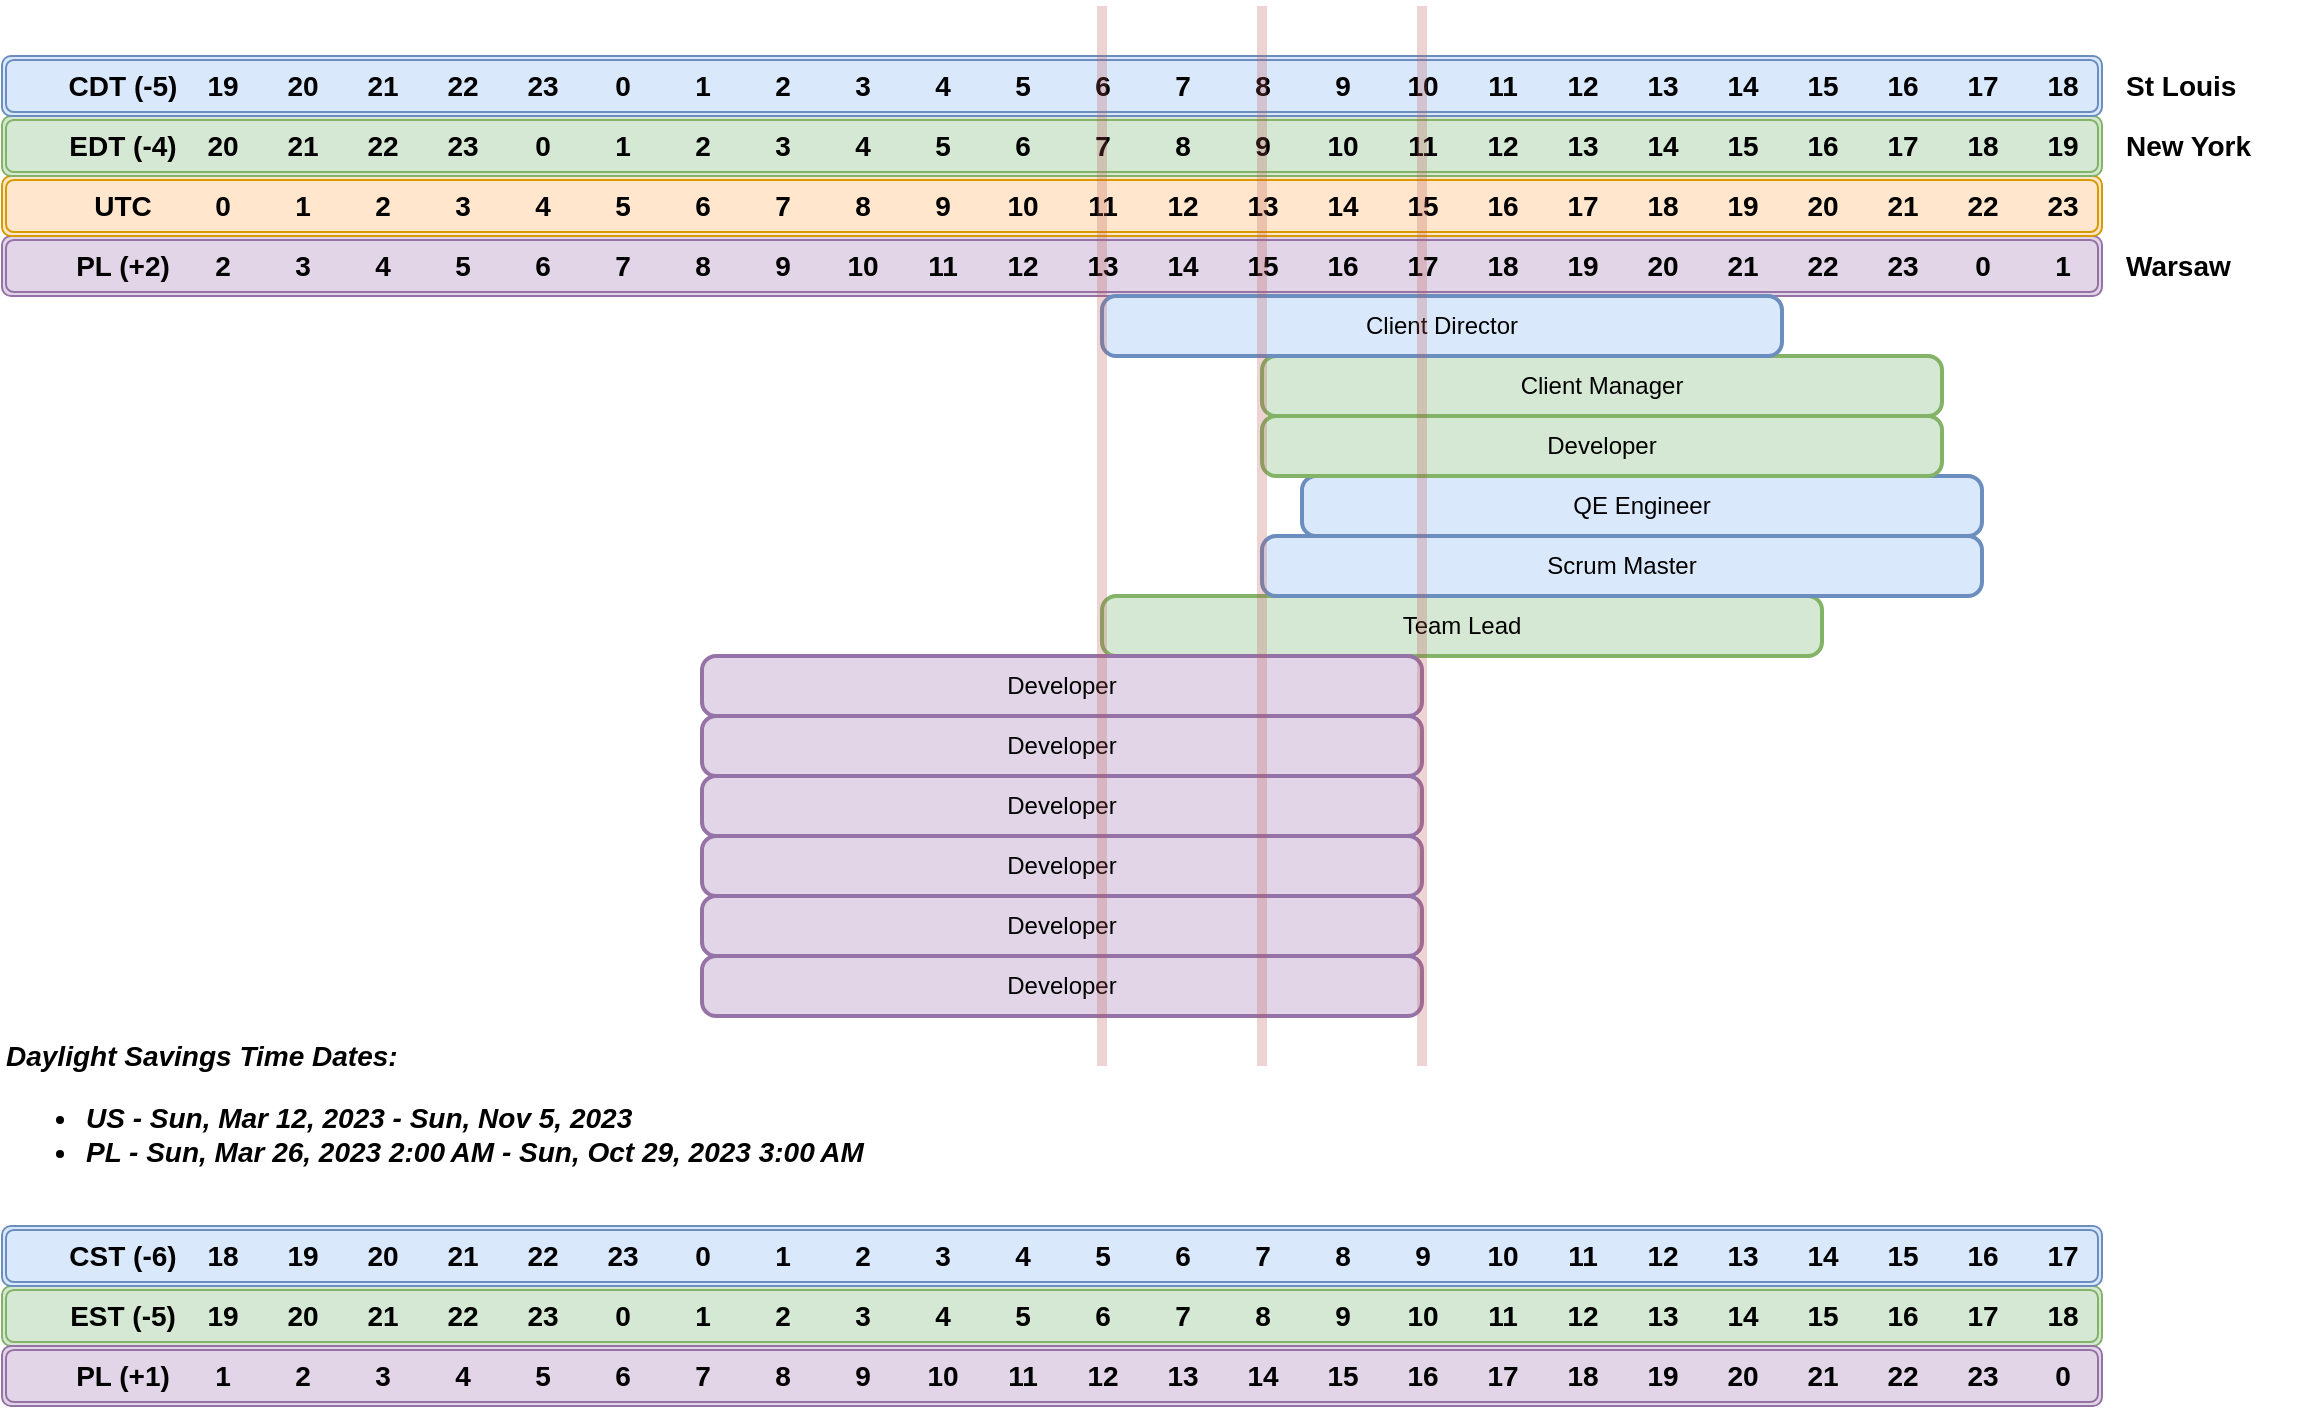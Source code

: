 <mxfile version="24.2.5" type="device">
  <diagram name="Page-1" id="3AJWvYsYsyQbB6B0eEmw">
    <mxGraphModel dx="1418" dy="838" grid="1" gridSize="10" guides="1" tooltips="1" connect="1" arrows="1" fold="1" page="0" pageScale="1" pageWidth="1100" pageHeight="850" math="0" shadow="0">
      <root>
        <mxCell id="0" />
        <mxCell id="1" parent="0" />
        <mxCell id="0v670Mv2RScpTM2QSdDx-116" value="" style="shape=ext;double=1;rounded=1;whiteSpace=wrap;html=1;fillColor=#e1d5e7;strokeColor=#9673a6;" parent="1" vertex="1">
          <mxGeometry x="10" y="135" width="1050" height="30" as="geometry" />
        </mxCell>
        <mxCell id="0v670Mv2RScpTM2QSdDx-115" value="" style="shape=ext;double=1;rounded=1;whiteSpace=wrap;html=1;fillColor=#ffe6cc;strokeColor=#d79b00;" parent="1" vertex="1">
          <mxGeometry x="10" y="105" width="1050" height="30" as="geometry" />
        </mxCell>
        <mxCell id="0v670Mv2RScpTM2QSdDx-114" value="" style="shape=ext;double=1;rounded=1;whiteSpace=wrap;html=1;fillColor=#d5e8d4;strokeColor=#82b366;" parent="1" vertex="1">
          <mxGeometry x="10" y="75" width="1050" height="30" as="geometry" />
        </mxCell>
        <mxCell id="0v670Mv2RScpTM2QSdDx-113" value="" style="shape=ext;double=1;rounded=1;whiteSpace=wrap;html=1;fillColor=#dae8fc;strokeColor=#6c8ebf;" parent="1" vertex="1">
          <mxGeometry x="10" y="45" width="1050" height="30" as="geometry" />
        </mxCell>
        <mxCell id="0v670Mv2RScpTM2QSdDx-3" value="Team Lead" style="rounded=1;whiteSpace=wrap;html=1;absoluteArcSize=1;arcSize=14;strokeWidth=2;fillColor=#d5e8d4;strokeColor=#82b366;" parent="1" vertex="1">
          <mxGeometry x="560" y="315" width="360" height="30" as="geometry" />
        </mxCell>
        <mxCell id="0v670Mv2RScpTM2QSdDx-4" value="Developer" style="rounded=1;whiteSpace=wrap;html=1;absoluteArcSize=1;arcSize=14;strokeWidth=2;fillColor=#e1d5e7;strokeColor=#9673a6;" parent="1" vertex="1">
          <mxGeometry x="360" y="345" width="360" height="30" as="geometry" />
        </mxCell>
        <mxCell id="0v670Mv2RScpTM2QSdDx-5" value="Developer" style="rounded=1;whiteSpace=wrap;html=1;absoluteArcSize=1;arcSize=14;strokeWidth=2;fillColor=#e1d5e7;strokeColor=#9673a6;" parent="1" vertex="1">
          <mxGeometry x="360" y="375" width="360" height="30" as="geometry" />
        </mxCell>
        <mxCell id="0v670Mv2RScpTM2QSdDx-6" value="Developer" style="rounded=1;whiteSpace=wrap;html=1;absoluteArcSize=1;arcSize=14;strokeWidth=2;fillColor=#e1d5e7;strokeColor=#9673a6;" parent="1" vertex="1">
          <mxGeometry x="360" y="405" width="360" height="30" as="geometry" />
        </mxCell>
        <mxCell id="0v670Mv2RScpTM2QSdDx-7" value="Developer" style="rounded=1;whiteSpace=wrap;html=1;absoluteArcSize=1;arcSize=14;strokeWidth=2;fillColor=#e1d5e7;strokeColor=#9673a6;" parent="1" vertex="1">
          <mxGeometry x="360" y="435" width="360" height="30" as="geometry" />
        </mxCell>
        <mxCell id="0v670Mv2RScpTM2QSdDx-8" value="QE Engineer" style="rounded=1;whiteSpace=wrap;html=1;absoluteArcSize=1;arcSize=14;strokeWidth=2;fillColor=#dae8fc;strokeColor=#6c8ebf;" parent="1" vertex="1">
          <mxGeometry x="660" y="255" width="340" height="30" as="geometry" />
        </mxCell>
        <mxCell id="0v670Mv2RScpTM2QSdDx-9" value="Scrum Master" style="rounded=1;whiteSpace=wrap;html=1;absoluteArcSize=1;arcSize=14;strokeWidth=2;fillColor=#dae8fc;strokeColor=#6c8ebf;" parent="1" vertex="1">
          <mxGeometry x="640" y="285" width="360" height="30" as="geometry" />
        </mxCell>
        <mxCell id="0v670Mv2RScpTM2QSdDx-10" value="Client Manager" style="rounded=1;whiteSpace=wrap;html=1;absoluteArcSize=1;arcSize=14;strokeWidth=2;fillColor=#d5e8d4;strokeColor=#82b366;" parent="1" vertex="1">
          <mxGeometry x="640" y="195" width="340" height="30" as="geometry" />
        </mxCell>
        <mxCell id="0v670Mv2RScpTM2QSdDx-11" value="Client Director" style="rounded=1;whiteSpace=wrap;html=1;absoluteArcSize=1;arcSize=14;strokeWidth=2;fillColor=#dae8fc;strokeColor=#6c8ebf;" parent="1" vertex="1">
          <mxGeometry x="560" y="165" width="340" height="30" as="geometry" />
        </mxCell>
        <mxCell id="0v670Mv2RScpTM2QSdDx-13" value="7" style="text;strokeColor=none;fillColor=none;html=1;fontSize=14;fontStyle=1;verticalAlign=middle;align=center;" parent="1" vertex="1">
          <mxGeometry x="310" y="140" width="20" height="20" as="geometry" />
        </mxCell>
        <mxCell id="0v670Mv2RScpTM2QSdDx-14" value="8" style="text;strokeColor=none;fillColor=none;html=1;fontSize=14;fontStyle=1;verticalAlign=middle;align=center;" parent="1" vertex="1">
          <mxGeometry x="350" y="140" width="20" height="20" as="geometry" />
        </mxCell>
        <mxCell id="0v670Mv2RScpTM2QSdDx-15" value="9" style="text;strokeColor=none;fillColor=none;html=1;fontSize=14;fontStyle=1;verticalAlign=middle;align=center;" parent="1" vertex="1">
          <mxGeometry x="390" y="140" width="20" height="20" as="geometry" />
        </mxCell>
        <mxCell id="0v670Mv2RScpTM2QSdDx-16" value="10" style="text;strokeColor=none;fillColor=none;html=1;fontSize=14;fontStyle=1;verticalAlign=middle;align=center;" parent="1" vertex="1">
          <mxGeometry x="430" y="140" width="20" height="20" as="geometry" />
        </mxCell>
        <mxCell id="0v670Mv2RScpTM2QSdDx-17" value="11" style="text;strokeColor=none;fillColor=none;html=1;fontSize=14;fontStyle=1;verticalAlign=middle;align=center;" parent="1" vertex="1">
          <mxGeometry x="470" y="140" width="20" height="20" as="geometry" />
        </mxCell>
        <mxCell id="0v670Mv2RScpTM2QSdDx-18" value="12" style="text;strokeColor=none;fillColor=none;html=1;fontSize=14;fontStyle=1;verticalAlign=middle;align=center;" parent="1" vertex="1">
          <mxGeometry x="510" y="140" width="20" height="20" as="geometry" />
        </mxCell>
        <mxCell id="0v670Mv2RScpTM2QSdDx-19" value="13" style="text;strokeColor=none;fillColor=none;html=1;fontSize=14;fontStyle=1;verticalAlign=middle;align=center;" parent="1" vertex="1">
          <mxGeometry x="550" y="140" width="20" height="20" as="geometry" />
        </mxCell>
        <mxCell id="0v670Mv2RScpTM2QSdDx-20" value="14" style="text;strokeColor=none;fillColor=none;html=1;fontSize=14;fontStyle=1;verticalAlign=middle;align=center;" parent="1" vertex="1">
          <mxGeometry x="590" y="140" width="20" height="20" as="geometry" />
        </mxCell>
        <mxCell id="0v670Mv2RScpTM2QSdDx-21" value="15" style="text;strokeColor=none;fillColor=none;html=1;fontSize=14;fontStyle=1;verticalAlign=middle;align=center;" parent="1" vertex="1">
          <mxGeometry x="630" y="140" width="20" height="20" as="geometry" />
        </mxCell>
        <mxCell id="0v670Mv2RScpTM2QSdDx-22" value="16" style="text;strokeColor=none;fillColor=none;html=1;fontSize=14;fontStyle=1;verticalAlign=middle;align=center;" parent="1" vertex="1">
          <mxGeometry x="670" y="140" width="20" height="20" as="geometry" />
        </mxCell>
        <mxCell id="0v670Mv2RScpTM2QSdDx-23" value="17" style="text;strokeColor=none;fillColor=none;html=1;fontSize=14;fontStyle=1;verticalAlign=middle;align=center;" parent="1" vertex="1">
          <mxGeometry x="710" y="140" width="20" height="20" as="geometry" />
        </mxCell>
        <mxCell id="0v670Mv2RScpTM2QSdDx-24" value="18" style="text;strokeColor=none;fillColor=none;html=1;fontSize=14;fontStyle=1;verticalAlign=middle;align=center;" parent="1" vertex="1">
          <mxGeometry x="750" y="140" width="20" height="20" as="geometry" />
        </mxCell>
        <mxCell id="0v670Mv2RScpTM2QSdDx-25" value="19" style="text;strokeColor=none;fillColor=none;html=1;fontSize=14;fontStyle=1;verticalAlign=middle;align=center;" parent="1" vertex="1">
          <mxGeometry x="790" y="140" width="20" height="20" as="geometry" />
        </mxCell>
        <mxCell id="0v670Mv2RScpTM2QSdDx-26" value="20" style="text;strokeColor=none;fillColor=none;html=1;fontSize=14;fontStyle=1;verticalAlign=middle;align=center;" parent="1" vertex="1">
          <mxGeometry x="830" y="140" width="20" height="20" as="geometry" />
        </mxCell>
        <mxCell id="0v670Mv2RScpTM2QSdDx-27" value="21" style="text;strokeColor=none;fillColor=none;html=1;fontSize=14;fontStyle=1;verticalAlign=middle;align=center;" parent="1" vertex="1">
          <mxGeometry x="870" y="140" width="20" height="20" as="geometry" />
        </mxCell>
        <mxCell id="0v670Mv2RScpTM2QSdDx-28" value="22" style="text;strokeColor=none;fillColor=none;html=1;fontSize=14;fontStyle=1;verticalAlign=middle;align=center;" parent="1" vertex="1">
          <mxGeometry x="910" y="140" width="20" height="20" as="geometry" />
        </mxCell>
        <mxCell id="0v670Mv2RScpTM2QSdDx-29" value="23" style="text;strokeColor=none;fillColor=none;html=1;fontSize=14;fontStyle=1;verticalAlign=middle;align=center;" parent="1" vertex="1">
          <mxGeometry x="950" y="140" width="20" height="20" as="geometry" />
        </mxCell>
        <mxCell id="0v670Mv2RScpTM2QSdDx-30" value="6" style="text;strokeColor=none;fillColor=none;html=1;fontSize=14;fontStyle=1;verticalAlign=middle;align=center;" parent="1" vertex="1">
          <mxGeometry x="270" y="140" width="20" height="20" as="geometry" />
        </mxCell>
        <mxCell id="0v670Mv2RScpTM2QSdDx-31" value="5" style="text;strokeColor=none;fillColor=none;html=1;fontSize=14;fontStyle=1;verticalAlign=middle;align=center;" parent="1" vertex="1">
          <mxGeometry x="230" y="140" width="20" height="20" as="geometry" />
        </mxCell>
        <mxCell id="0v670Mv2RScpTM2QSdDx-32" value="4" style="text;strokeColor=none;fillColor=none;html=1;fontSize=14;fontStyle=1;verticalAlign=middle;align=center;" parent="1" vertex="1">
          <mxGeometry x="190" y="140" width="20" height="20" as="geometry" />
        </mxCell>
        <mxCell id="0v670Mv2RScpTM2QSdDx-33" value="3" style="text;strokeColor=none;fillColor=none;html=1;fontSize=14;fontStyle=1;verticalAlign=middle;align=center;" parent="1" vertex="1">
          <mxGeometry x="150" y="140" width="20" height="20" as="geometry" />
        </mxCell>
        <mxCell id="0v670Mv2RScpTM2QSdDx-34" value="2" style="text;strokeColor=none;fillColor=none;html=1;fontSize=14;fontStyle=1;verticalAlign=middle;align=center;" parent="1" vertex="1">
          <mxGeometry x="110" y="140" width="20" height="20" as="geometry" />
        </mxCell>
        <mxCell id="0v670Mv2RScpTM2QSdDx-35" value="1" style="text;strokeColor=none;fillColor=none;html=1;fontSize=14;fontStyle=1;verticalAlign=middle;align=center;" parent="1" vertex="1">
          <mxGeometry x="1030" y="140" width="20" height="20" as="geometry" />
        </mxCell>
        <mxCell id="0v670Mv2RScpTM2QSdDx-37" value="PL (+2)" style="text;strokeColor=none;fillColor=none;html=1;fontSize=14;fontStyle=1;verticalAlign=middle;align=center;" parent="1" vertex="1">
          <mxGeometry x="40" y="140" width="60" height="20" as="geometry" />
        </mxCell>
        <mxCell id="0v670Mv2RScpTM2QSdDx-40" value="7" style="text;strokeColor=none;fillColor=none;html=1;fontSize=14;fontStyle=1;verticalAlign=middle;align=center;" parent="1" vertex="1">
          <mxGeometry x="390" y="110" width="20" height="20" as="geometry" />
        </mxCell>
        <mxCell id="0v670Mv2RScpTM2QSdDx-41" value="8" style="text;strokeColor=none;fillColor=none;html=1;fontSize=14;fontStyle=1;verticalAlign=middle;align=center;" parent="1" vertex="1">
          <mxGeometry x="430" y="110" width="20" height="20" as="geometry" />
        </mxCell>
        <mxCell id="0v670Mv2RScpTM2QSdDx-42" value="9" style="text;strokeColor=none;fillColor=none;html=1;fontSize=14;fontStyle=1;verticalAlign=middle;align=center;" parent="1" vertex="1">
          <mxGeometry x="470" y="110" width="20" height="20" as="geometry" />
        </mxCell>
        <mxCell id="0v670Mv2RScpTM2QSdDx-43" value="10" style="text;strokeColor=none;fillColor=none;html=1;fontSize=14;fontStyle=1;verticalAlign=middle;align=center;" parent="1" vertex="1">
          <mxGeometry x="510" y="110" width="20" height="20" as="geometry" />
        </mxCell>
        <mxCell id="0v670Mv2RScpTM2QSdDx-44" value="11" style="text;strokeColor=none;fillColor=none;html=1;fontSize=14;fontStyle=1;verticalAlign=middle;align=center;" parent="1" vertex="1">
          <mxGeometry x="550" y="110" width="20" height="20" as="geometry" />
        </mxCell>
        <mxCell id="0v670Mv2RScpTM2QSdDx-45" value="12" style="text;strokeColor=none;fillColor=none;html=1;fontSize=14;fontStyle=1;verticalAlign=middle;align=center;" parent="1" vertex="1">
          <mxGeometry x="590" y="110" width="20" height="20" as="geometry" />
        </mxCell>
        <mxCell id="0v670Mv2RScpTM2QSdDx-46" value="13" style="text;strokeColor=none;fillColor=none;html=1;fontSize=14;fontStyle=1;verticalAlign=middle;align=center;" parent="1" vertex="1">
          <mxGeometry x="630" y="110" width="20" height="20" as="geometry" />
        </mxCell>
        <mxCell id="0v670Mv2RScpTM2QSdDx-47" value="14" style="text;strokeColor=none;fillColor=none;html=1;fontSize=14;fontStyle=1;verticalAlign=middle;align=center;" parent="1" vertex="1">
          <mxGeometry x="670" y="110" width="20" height="20" as="geometry" />
        </mxCell>
        <mxCell id="0v670Mv2RScpTM2QSdDx-48" value="15" style="text;strokeColor=none;fillColor=none;html=1;fontSize=14;fontStyle=1;verticalAlign=middle;align=center;" parent="1" vertex="1">
          <mxGeometry x="710" y="110" width="20" height="20" as="geometry" />
        </mxCell>
        <mxCell id="0v670Mv2RScpTM2QSdDx-49" value="16" style="text;strokeColor=none;fillColor=none;html=1;fontSize=14;fontStyle=1;verticalAlign=middle;align=center;" parent="1" vertex="1">
          <mxGeometry x="750" y="110" width="20" height="20" as="geometry" />
        </mxCell>
        <mxCell id="0v670Mv2RScpTM2QSdDx-50" value="17" style="text;strokeColor=none;fillColor=none;html=1;fontSize=14;fontStyle=1;verticalAlign=middle;align=center;" parent="1" vertex="1">
          <mxGeometry x="790" y="110" width="20" height="20" as="geometry" />
        </mxCell>
        <mxCell id="0v670Mv2RScpTM2QSdDx-51" value="18" style="text;strokeColor=none;fillColor=none;html=1;fontSize=14;fontStyle=1;verticalAlign=middle;align=center;" parent="1" vertex="1">
          <mxGeometry x="830" y="110" width="20" height="20" as="geometry" />
        </mxCell>
        <mxCell id="0v670Mv2RScpTM2QSdDx-52" value="19" style="text;strokeColor=none;fillColor=none;html=1;fontSize=14;fontStyle=1;verticalAlign=middle;align=center;" parent="1" vertex="1">
          <mxGeometry x="870" y="110" width="20" height="20" as="geometry" />
        </mxCell>
        <mxCell id="0v670Mv2RScpTM2QSdDx-53" value="20" style="text;strokeColor=none;fillColor=none;html=1;fontSize=14;fontStyle=1;verticalAlign=middle;align=center;" parent="1" vertex="1">
          <mxGeometry x="910" y="110" width="20" height="20" as="geometry" />
        </mxCell>
        <mxCell id="0v670Mv2RScpTM2QSdDx-54" value="21" style="text;strokeColor=none;fillColor=none;html=1;fontSize=14;fontStyle=1;verticalAlign=middle;align=center;" parent="1" vertex="1">
          <mxGeometry x="950" y="110" width="20" height="20" as="geometry" />
        </mxCell>
        <mxCell id="0v670Mv2RScpTM2QSdDx-55" value="22" style="text;strokeColor=none;fillColor=none;html=1;fontSize=14;fontStyle=1;verticalAlign=middle;align=center;" parent="1" vertex="1">
          <mxGeometry x="990" y="110" width="20" height="20" as="geometry" />
        </mxCell>
        <mxCell id="0v670Mv2RScpTM2QSdDx-56" value="23" style="text;strokeColor=none;fillColor=none;html=1;fontSize=14;fontStyle=1;verticalAlign=middle;align=center;" parent="1" vertex="1">
          <mxGeometry x="1030" y="110" width="20" height="20" as="geometry" />
        </mxCell>
        <mxCell id="0v670Mv2RScpTM2QSdDx-57" value="6" style="text;strokeColor=none;fillColor=none;html=1;fontSize=14;fontStyle=1;verticalAlign=middle;align=center;" parent="1" vertex="1">
          <mxGeometry x="350" y="110" width="20" height="20" as="geometry" />
        </mxCell>
        <mxCell id="0v670Mv2RScpTM2QSdDx-58" value="5" style="text;strokeColor=none;fillColor=none;html=1;fontSize=14;fontStyle=1;verticalAlign=middle;align=center;" parent="1" vertex="1">
          <mxGeometry x="310" y="110" width="20" height="20" as="geometry" />
        </mxCell>
        <mxCell id="0v670Mv2RScpTM2QSdDx-59" value="4" style="text;strokeColor=none;fillColor=none;html=1;fontSize=14;fontStyle=1;verticalAlign=middle;align=center;" parent="1" vertex="1">
          <mxGeometry x="270" y="110" width="20" height="20" as="geometry" />
        </mxCell>
        <mxCell id="0v670Mv2RScpTM2QSdDx-60" value="3" style="text;strokeColor=none;fillColor=none;html=1;fontSize=14;fontStyle=1;verticalAlign=middle;align=center;" parent="1" vertex="1">
          <mxGeometry x="230" y="110" width="20" height="20" as="geometry" />
        </mxCell>
        <mxCell id="0v670Mv2RScpTM2QSdDx-61" value="2" style="text;strokeColor=none;fillColor=none;html=1;fontSize=14;fontStyle=1;verticalAlign=middle;align=center;" parent="1" vertex="1">
          <mxGeometry x="190" y="110" width="20" height="20" as="geometry" />
        </mxCell>
        <mxCell id="0v670Mv2RScpTM2QSdDx-62" value="1" style="text;strokeColor=none;fillColor=none;html=1;fontSize=14;fontStyle=1;verticalAlign=middle;align=center;" parent="1" vertex="1">
          <mxGeometry x="150" y="110" width="20" height="20" as="geometry" />
        </mxCell>
        <mxCell id="0v670Mv2RScpTM2QSdDx-63" value="UTC" style="text;strokeColor=none;fillColor=none;html=1;fontSize=14;fontStyle=1;verticalAlign=middle;align=center;" parent="1" vertex="1">
          <mxGeometry x="40" y="110" width="60" height="20" as="geometry" />
        </mxCell>
        <mxCell id="0v670Mv2RScpTM2QSdDx-64" value="7" style="text;strokeColor=none;fillColor=none;html=1;fontSize=14;fontStyle=1;verticalAlign=middle;align=center;" parent="1" vertex="1">
          <mxGeometry x="550" y="80" width="20" height="20" as="geometry" />
        </mxCell>
        <mxCell id="0v670Mv2RScpTM2QSdDx-65" value="8" style="text;strokeColor=none;fillColor=none;html=1;fontSize=14;fontStyle=1;verticalAlign=middle;align=center;" parent="1" vertex="1">
          <mxGeometry x="590" y="80" width="20" height="20" as="geometry" />
        </mxCell>
        <mxCell id="0v670Mv2RScpTM2QSdDx-66" value="9" style="text;strokeColor=none;fillColor=none;html=1;fontSize=14;fontStyle=1;verticalAlign=middle;align=center;" parent="1" vertex="1">
          <mxGeometry x="630" y="80" width="20" height="20" as="geometry" />
        </mxCell>
        <mxCell id="0v670Mv2RScpTM2QSdDx-67" value="10" style="text;strokeColor=none;fillColor=none;html=1;fontSize=14;fontStyle=1;verticalAlign=middle;align=center;" parent="1" vertex="1">
          <mxGeometry x="670" y="80" width="20" height="20" as="geometry" />
        </mxCell>
        <mxCell id="0v670Mv2RScpTM2QSdDx-68" value="11" style="text;strokeColor=none;fillColor=none;html=1;fontSize=14;fontStyle=1;verticalAlign=middle;align=center;" parent="1" vertex="1">
          <mxGeometry x="710" y="80" width="20" height="20" as="geometry" />
        </mxCell>
        <mxCell id="0v670Mv2RScpTM2QSdDx-69" value="12" style="text;strokeColor=none;fillColor=none;html=1;fontSize=14;fontStyle=1;verticalAlign=middle;align=center;" parent="1" vertex="1">
          <mxGeometry x="750" y="80" width="20" height="20" as="geometry" />
        </mxCell>
        <mxCell id="0v670Mv2RScpTM2QSdDx-70" value="13" style="text;strokeColor=none;fillColor=none;html=1;fontSize=14;fontStyle=1;verticalAlign=middle;align=center;" parent="1" vertex="1">
          <mxGeometry x="790" y="80" width="20" height="20" as="geometry" />
        </mxCell>
        <mxCell id="0v670Mv2RScpTM2QSdDx-71" value="14" style="text;strokeColor=none;fillColor=none;html=1;fontSize=14;fontStyle=1;verticalAlign=middle;align=center;" parent="1" vertex="1">
          <mxGeometry x="830" y="80" width="20" height="20" as="geometry" />
        </mxCell>
        <mxCell id="0v670Mv2RScpTM2QSdDx-72" value="15" style="text;strokeColor=none;fillColor=none;html=1;fontSize=14;fontStyle=1;verticalAlign=middle;align=center;" parent="1" vertex="1">
          <mxGeometry x="870" y="80" width="20" height="20" as="geometry" />
        </mxCell>
        <mxCell id="0v670Mv2RScpTM2QSdDx-73" value="16" style="text;strokeColor=none;fillColor=none;html=1;fontSize=14;fontStyle=1;verticalAlign=middle;align=center;" parent="1" vertex="1">
          <mxGeometry x="910" y="80" width="20" height="20" as="geometry" />
        </mxCell>
        <mxCell id="0v670Mv2RScpTM2QSdDx-74" value="17" style="text;strokeColor=none;fillColor=none;html=1;fontSize=14;fontStyle=1;verticalAlign=middle;align=center;" parent="1" vertex="1">
          <mxGeometry x="950" y="80" width="20" height="20" as="geometry" />
        </mxCell>
        <mxCell id="0v670Mv2RScpTM2QSdDx-75" value="18" style="text;strokeColor=none;fillColor=none;html=1;fontSize=14;fontStyle=1;verticalAlign=middle;align=center;" parent="1" vertex="1">
          <mxGeometry x="990" y="80" width="20" height="20" as="geometry" />
        </mxCell>
        <mxCell id="0v670Mv2RScpTM2QSdDx-76" value="19" style="text;strokeColor=none;fillColor=none;html=1;fontSize=14;fontStyle=1;verticalAlign=middle;align=center;" parent="1" vertex="1">
          <mxGeometry x="1030" y="80" width="20" height="20" as="geometry" />
        </mxCell>
        <mxCell id="0v670Mv2RScpTM2QSdDx-77" value="20" style="text;strokeColor=none;fillColor=none;html=1;fontSize=14;fontStyle=1;verticalAlign=middle;align=center;" parent="1" vertex="1">
          <mxGeometry x="110" y="80" width="20" height="20" as="geometry" />
        </mxCell>
        <mxCell id="0v670Mv2RScpTM2QSdDx-78" value="21" style="text;strokeColor=none;fillColor=none;html=1;fontSize=14;fontStyle=1;verticalAlign=middle;align=center;" parent="1" vertex="1">
          <mxGeometry x="150" y="80" width="20" height="20" as="geometry" />
        </mxCell>
        <mxCell id="0v670Mv2RScpTM2QSdDx-79" value="22" style="text;strokeColor=none;fillColor=none;html=1;fontSize=14;fontStyle=1;verticalAlign=middle;align=center;" parent="1" vertex="1">
          <mxGeometry x="190" y="80" width="20" height="20" as="geometry" />
        </mxCell>
        <mxCell id="0v670Mv2RScpTM2QSdDx-80" value="23" style="text;strokeColor=none;fillColor=none;html=1;fontSize=14;fontStyle=1;verticalAlign=middle;align=center;" parent="1" vertex="1">
          <mxGeometry x="230" y="80" width="20" height="20" as="geometry" />
        </mxCell>
        <mxCell id="0v670Mv2RScpTM2QSdDx-81" value="6" style="text;strokeColor=none;fillColor=none;html=1;fontSize=14;fontStyle=1;verticalAlign=middle;align=center;" parent="1" vertex="1">
          <mxGeometry x="510" y="80" width="20" height="20" as="geometry" />
        </mxCell>
        <mxCell id="0v670Mv2RScpTM2QSdDx-82" value="5" style="text;strokeColor=none;fillColor=none;html=1;fontSize=14;fontStyle=1;verticalAlign=middle;align=center;" parent="1" vertex="1">
          <mxGeometry x="470" y="80" width="20" height="20" as="geometry" />
        </mxCell>
        <mxCell id="0v670Mv2RScpTM2QSdDx-83" value="4" style="text;strokeColor=none;fillColor=none;html=1;fontSize=14;fontStyle=1;verticalAlign=middle;align=center;" parent="1" vertex="1">
          <mxGeometry x="430" y="80" width="20" height="20" as="geometry" />
        </mxCell>
        <mxCell id="0v670Mv2RScpTM2QSdDx-84" value="3" style="text;strokeColor=none;fillColor=none;html=1;fontSize=14;fontStyle=1;verticalAlign=middle;align=center;" parent="1" vertex="1">
          <mxGeometry x="390" y="80" width="20" height="20" as="geometry" />
        </mxCell>
        <mxCell id="0v670Mv2RScpTM2QSdDx-85" value="2" style="text;strokeColor=none;fillColor=none;html=1;fontSize=14;fontStyle=1;verticalAlign=middle;align=center;" parent="1" vertex="1">
          <mxGeometry x="350" y="80" width="20" height="20" as="geometry" />
        </mxCell>
        <mxCell id="0v670Mv2RScpTM2QSdDx-86" value="1" style="text;strokeColor=none;fillColor=none;html=1;fontSize=14;fontStyle=1;verticalAlign=middle;align=center;" parent="1" vertex="1">
          <mxGeometry x="310" y="80" width="20" height="20" as="geometry" />
        </mxCell>
        <mxCell id="0v670Mv2RScpTM2QSdDx-87" value="EDT (-4)" style="text;strokeColor=none;fillColor=none;html=1;fontSize=14;fontStyle=1;verticalAlign=middle;align=center;" parent="1" vertex="1">
          <mxGeometry x="40" y="80" width="60" height="20" as="geometry" />
        </mxCell>
        <mxCell id="0v670Mv2RScpTM2QSdDx-88" value="7" style="text;strokeColor=none;fillColor=none;html=1;fontSize=14;fontStyle=1;verticalAlign=middle;align=center;" parent="1" vertex="1">
          <mxGeometry x="590" y="50" width="20" height="20" as="geometry" />
        </mxCell>
        <mxCell id="0v670Mv2RScpTM2QSdDx-89" value="8" style="text;strokeColor=none;fillColor=none;html=1;fontSize=14;fontStyle=1;verticalAlign=middle;align=center;" parent="1" vertex="1">
          <mxGeometry x="630" y="50" width="20" height="20" as="geometry" />
        </mxCell>
        <mxCell id="0v670Mv2RScpTM2QSdDx-90" value="9" style="text;strokeColor=none;fillColor=none;html=1;fontSize=14;fontStyle=1;verticalAlign=middle;align=center;" parent="1" vertex="1">
          <mxGeometry x="670" y="50" width="20" height="20" as="geometry" />
        </mxCell>
        <mxCell id="0v670Mv2RScpTM2QSdDx-91" value="10" style="text;strokeColor=none;fillColor=none;html=1;fontSize=14;fontStyle=1;verticalAlign=middle;align=center;" parent="1" vertex="1">
          <mxGeometry x="710" y="50" width="20" height="20" as="geometry" />
        </mxCell>
        <mxCell id="0v670Mv2RScpTM2QSdDx-92" value="11" style="text;strokeColor=none;fillColor=none;html=1;fontSize=14;fontStyle=1;verticalAlign=middle;align=center;" parent="1" vertex="1">
          <mxGeometry x="750" y="50" width="20" height="20" as="geometry" />
        </mxCell>
        <mxCell id="0v670Mv2RScpTM2QSdDx-93" value="12" style="text;strokeColor=none;fillColor=none;html=1;fontSize=14;fontStyle=1;verticalAlign=middle;align=center;" parent="1" vertex="1">
          <mxGeometry x="790" y="50" width="20" height="20" as="geometry" />
        </mxCell>
        <mxCell id="0v670Mv2RScpTM2QSdDx-94" value="13" style="text;strokeColor=none;fillColor=none;html=1;fontSize=14;fontStyle=1;verticalAlign=middle;align=center;" parent="1" vertex="1">
          <mxGeometry x="830" y="50" width="20" height="20" as="geometry" />
        </mxCell>
        <mxCell id="0v670Mv2RScpTM2QSdDx-95" value="14" style="text;strokeColor=none;fillColor=none;html=1;fontSize=14;fontStyle=1;verticalAlign=middle;align=center;" parent="1" vertex="1">
          <mxGeometry x="870" y="50" width="20" height="20" as="geometry" />
        </mxCell>
        <mxCell id="0v670Mv2RScpTM2QSdDx-96" value="15" style="text;strokeColor=none;fillColor=none;html=1;fontSize=14;fontStyle=1;verticalAlign=middle;align=center;" parent="1" vertex="1">
          <mxGeometry x="910" y="50" width="20" height="20" as="geometry" />
        </mxCell>
        <mxCell id="0v670Mv2RScpTM2QSdDx-97" value="16" style="text;strokeColor=none;fillColor=none;html=1;fontSize=14;fontStyle=1;verticalAlign=middle;align=center;" parent="1" vertex="1">
          <mxGeometry x="950" y="50" width="20" height="20" as="geometry" />
        </mxCell>
        <mxCell id="0v670Mv2RScpTM2QSdDx-98" value="17" style="text;strokeColor=none;fillColor=none;html=1;fontSize=14;fontStyle=1;verticalAlign=middle;align=center;" parent="1" vertex="1">
          <mxGeometry x="990" y="50" width="20" height="20" as="geometry" />
        </mxCell>
        <mxCell id="0v670Mv2RScpTM2QSdDx-99" value="18" style="text;strokeColor=none;fillColor=none;html=1;fontSize=14;fontStyle=1;verticalAlign=middle;align=center;" parent="1" vertex="1">
          <mxGeometry x="1030" y="50" width="20" height="20" as="geometry" />
        </mxCell>
        <mxCell id="0v670Mv2RScpTM2QSdDx-100" value="19" style="text;strokeColor=none;fillColor=none;html=1;fontSize=14;fontStyle=1;verticalAlign=middle;align=center;" parent="1" vertex="1">
          <mxGeometry x="110" y="50" width="20" height="20" as="geometry" />
        </mxCell>
        <mxCell id="0v670Mv2RScpTM2QSdDx-101" value="20" style="text;strokeColor=none;fillColor=none;html=1;fontSize=14;fontStyle=1;verticalAlign=middle;align=center;" parent="1" vertex="1">
          <mxGeometry x="150" y="50" width="20" height="20" as="geometry" />
        </mxCell>
        <mxCell id="0v670Mv2RScpTM2QSdDx-102" value="21" style="text;strokeColor=none;fillColor=none;html=1;fontSize=14;fontStyle=1;verticalAlign=middle;align=center;" parent="1" vertex="1">
          <mxGeometry x="190" y="50" width="20" height="20" as="geometry" />
        </mxCell>
        <mxCell id="0v670Mv2RScpTM2QSdDx-103" value="22" style="text;strokeColor=none;fillColor=none;html=1;fontSize=14;fontStyle=1;verticalAlign=middle;align=center;" parent="1" vertex="1">
          <mxGeometry x="230" y="50" width="20" height="20" as="geometry" />
        </mxCell>
        <mxCell id="0v670Mv2RScpTM2QSdDx-104" value="23" style="text;strokeColor=none;fillColor=none;html=1;fontSize=14;fontStyle=1;verticalAlign=middle;align=center;" parent="1" vertex="1">
          <mxGeometry x="270" y="50" width="20" height="20" as="geometry" />
        </mxCell>
        <mxCell id="0v670Mv2RScpTM2QSdDx-105" value="6" style="text;strokeColor=none;fillColor=none;html=1;fontSize=14;fontStyle=1;verticalAlign=middle;align=center;" parent="1" vertex="1">
          <mxGeometry x="550" y="50" width="20" height="20" as="geometry" />
        </mxCell>
        <mxCell id="0v670Mv2RScpTM2QSdDx-106" value="5" style="text;strokeColor=none;fillColor=none;html=1;fontSize=14;fontStyle=1;verticalAlign=middle;align=center;" parent="1" vertex="1">
          <mxGeometry x="510" y="50" width="20" height="20" as="geometry" />
        </mxCell>
        <mxCell id="0v670Mv2RScpTM2QSdDx-107" value="4" style="text;strokeColor=none;fillColor=none;html=1;fontSize=14;fontStyle=1;verticalAlign=middle;align=center;" parent="1" vertex="1">
          <mxGeometry x="470" y="50" width="20" height="20" as="geometry" />
        </mxCell>
        <mxCell id="0v670Mv2RScpTM2QSdDx-108" value="3" style="text;strokeColor=none;fillColor=none;html=1;fontSize=14;fontStyle=1;verticalAlign=middle;align=center;" parent="1" vertex="1">
          <mxGeometry x="430" y="50" width="20" height="20" as="geometry" />
        </mxCell>
        <mxCell id="0v670Mv2RScpTM2QSdDx-109" value="2" style="text;strokeColor=none;fillColor=none;html=1;fontSize=14;fontStyle=1;verticalAlign=middle;align=center;" parent="1" vertex="1">
          <mxGeometry x="390" y="50" width="20" height="20" as="geometry" />
        </mxCell>
        <mxCell id="0v670Mv2RScpTM2QSdDx-110" value="1" style="text;strokeColor=none;fillColor=none;html=1;fontSize=14;fontStyle=1;verticalAlign=middle;align=center;" parent="1" vertex="1">
          <mxGeometry x="350" y="50" width="20" height="20" as="geometry" />
        </mxCell>
        <mxCell id="0v670Mv2RScpTM2QSdDx-111" value="CDT (-5)" style="text;strokeColor=none;fillColor=none;html=1;fontSize=14;fontStyle=1;verticalAlign=middle;align=center;" parent="1" vertex="1">
          <mxGeometry x="40" y="50" width="60" height="20" as="geometry" />
        </mxCell>
        <mxCell id="0v670Mv2RScpTM2QSdDx-117" value="0" style="text;strokeColor=none;fillColor=none;html=1;fontSize=14;fontStyle=1;verticalAlign=middle;align=center;" parent="1" vertex="1">
          <mxGeometry x="110" y="110" width="20" height="20" as="geometry" />
        </mxCell>
        <mxCell id="0v670Mv2RScpTM2QSdDx-118" value="0" style="text;strokeColor=none;fillColor=none;html=1;fontSize=14;fontStyle=1;verticalAlign=middle;align=center;" parent="1" vertex="1">
          <mxGeometry x="990" y="140" width="20" height="20" as="geometry" />
        </mxCell>
        <mxCell id="0v670Mv2RScpTM2QSdDx-119" value="0" style="text;strokeColor=none;fillColor=none;html=1;fontSize=14;fontStyle=1;verticalAlign=middle;align=center;" parent="1" vertex="1">
          <mxGeometry x="270" y="80" width="20" height="20" as="geometry" />
        </mxCell>
        <mxCell id="0v670Mv2RScpTM2QSdDx-120" value="0" style="text;strokeColor=none;fillColor=none;html=1;fontSize=14;fontStyle=1;verticalAlign=middle;align=center;" parent="1" vertex="1">
          <mxGeometry x="310" y="50" width="20" height="20" as="geometry" />
        </mxCell>
        <mxCell id="0v670Mv2RScpTM2QSdDx-128" value="" style="shape=ext;double=1;rounded=1;whiteSpace=wrap;html=1;fillColor=#d5e8d4;strokeColor=#82b366;" parent="1" vertex="1">
          <mxGeometry x="10" y="660" width="1050" height="30" as="geometry" />
        </mxCell>
        <mxCell id="0v670Mv2RScpTM2QSdDx-129" value="" style="shape=ext;double=1;rounded=1;whiteSpace=wrap;html=1;fillColor=#dae8fc;strokeColor=#6c8ebf;" parent="1" vertex="1">
          <mxGeometry x="10" y="630" width="1050" height="30" as="geometry" />
        </mxCell>
        <mxCell id="0v670Mv2RScpTM2QSdDx-130" value="7" style="text;strokeColor=none;fillColor=none;html=1;fontSize=14;fontStyle=1;verticalAlign=middle;align=center;" parent="1" vertex="1">
          <mxGeometry x="590" y="665" width="20" height="20" as="geometry" />
        </mxCell>
        <mxCell id="0v670Mv2RScpTM2QSdDx-131" value="8" style="text;strokeColor=none;fillColor=none;html=1;fontSize=14;fontStyle=1;verticalAlign=middle;align=center;" parent="1" vertex="1">
          <mxGeometry x="630" y="665" width="20" height="20" as="geometry" />
        </mxCell>
        <mxCell id="0v670Mv2RScpTM2QSdDx-132" value="9" style="text;strokeColor=none;fillColor=none;html=1;fontSize=14;fontStyle=1;verticalAlign=middle;align=center;" parent="1" vertex="1">
          <mxGeometry x="670" y="665" width="20" height="20" as="geometry" />
        </mxCell>
        <mxCell id="0v670Mv2RScpTM2QSdDx-133" value="10" style="text;strokeColor=none;fillColor=none;html=1;fontSize=14;fontStyle=1;verticalAlign=middle;align=center;" parent="1" vertex="1">
          <mxGeometry x="710" y="665" width="20" height="20" as="geometry" />
        </mxCell>
        <mxCell id="0v670Mv2RScpTM2QSdDx-134" value="11" style="text;strokeColor=none;fillColor=none;html=1;fontSize=14;fontStyle=1;verticalAlign=middle;align=center;" parent="1" vertex="1">
          <mxGeometry x="750" y="665" width="20" height="20" as="geometry" />
        </mxCell>
        <mxCell id="0v670Mv2RScpTM2QSdDx-135" value="12" style="text;strokeColor=none;fillColor=none;html=1;fontSize=14;fontStyle=1;verticalAlign=middle;align=center;" parent="1" vertex="1">
          <mxGeometry x="790" y="665" width="20" height="20" as="geometry" />
        </mxCell>
        <mxCell id="0v670Mv2RScpTM2QSdDx-136" value="13" style="text;strokeColor=none;fillColor=none;html=1;fontSize=14;fontStyle=1;verticalAlign=middle;align=center;" parent="1" vertex="1">
          <mxGeometry x="830" y="665" width="20" height="20" as="geometry" />
        </mxCell>
        <mxCell id="0v670Mv2RScpTM2QSdDx-137" value="14" style="text;strokeColor=none;fillColor=none;html=1;fontSize=14;fontStyle=1;verticalAlign=middle;align=center;" parent="1" vertex="1">
          <mxGeometry x="870" y="665" width="20" height="20" as="geometry" />
        </mxCell>
        <mxCell id="0v670Mv2RScpTM2QSdDx-138" value="15" style="text;strokeColor=none;fillColor=none;html=1;fontSize=14;fontStyle=1;verticalAlign=middle;align=center;" parent="1" vertex="1">
          <mxGeometry x="910" y="665" width="20" height="20" as="geometry" />
        </mxCell>
        <mxCell id="0v670Mv2RScpTM2QSdDx-139" value="16" style="text;strokeColor=none;fillColor=none;html=1;fontSize=14;fontStyle=1;verticalAlign=middle;align=center;" parent="1" vertex="1">
          <mxGeometry x="950" y="665" width="20" height="20" as="geometry" />
        </mxCell>
        <mxCell id="0v670Mv2RScpTM2QSdDx-140" value="17" style="text;strokeColor=none;fillColor=none;html=1;fontSize=14;fontStyle=1;verticalAlign=middle;align=center;" parent="1" vertex="1">
          <mxGeometry x="990" y="665" width="20" height="20" as="geometry" />
        </mxCell>
        <mxCell id="0v670Mv2RScpTM2QSdDx-141" value="18" style="text;strokeColor=none;fillColor=none;html=1;fontSize=14;fontStyle=1;verticalAlign=middle;align=center;" parent="1" vertex="1">
          <mxGeometry x="1030" y="665" width="20" height="20" as="geometry" />
        </mxCell>
        <mxCell id="0v670Mv2RScpTM2QSdDx-142" value="19" style="text;strokeColor=none;fillColor=none;html=1;fontSize=14;fontStyle=1;verticalAlign=middle;align=center;" parent="1" vertex="1">
          <mxGeometry x="110" y="665" width="20" height="20" as="geometry" />
        </mxCell>
        <mxCell id="0v670Mv2RScpTM2QSdDx-143" value="20" style="text;strokeColor=none;fillColor=none;html=1;fontSize=14;fontStyle=1;verticalAlign=middle;align=center;" parent="1" vertex="1">
          <mxGeometry x="150" y="665" width="20" height="20" as="geometry" />
        </mxCell>
        <mxCell id="0v670Mv2RScpTM2QSdDx-144" value="21" style="text;strokeColor=none;fillColor=none;html=1;fontSize=14;fontStyle=1;verticalAlign=middle;align=center;" parent="1" vertex="1">
          <mxGeometry x="190" y="665" width="20" height="20" as="geometry" />
        </mxCell>
        <mxCell id="0v670Mv2RScpTM2QSdDx-145" value="22" style="text;strokeColor=none;fillColor=none;html=1;fontSize=14;fontStyle=1;verticalAlign=middle;align=center;" parent="1" vertex="1">
          <mxGeometry x="230" y="665" width="20" height="20" as="geometry" />
        </mxCell>
        <mxCell id="0v670Mv2RScpTM2QSdDx-146" value="23" style="text;strokeColor=none;fillColor=none;html=1;fontSize=14;fontStyle=1;verticalAlign=middle;align=center;" parent="1" vertex="1">
          <mxGeometry x="270" y="665" width="20" height="20" as="geometry" />
        </mxCell>
        <mxCell id="0v670Mv2RScpTM2QSdDx-147" value="6" style="text;strokeColor=none;fillColor=none;html=1;fontSize=14;fontStyle=1;verticalAlign=middle;align=center;" parent="1" vertex="1">
          <mxGeometry x="550" y="665" width="20" height="20" as="geometry" />
        </mxCell>
        <mxCell id="0v670Mv2RScpTM2QSdDx-148" value="5" style="text;strokeColor=none;fillColor=none;html=1;fontSize=14;fontStyle=1;verticalAlign=middle;align=center;" parent="1" vertex="1">
          <mxGeometry x="510" y="665" width="20" height="20" as="geometry" />
        </mxCell>
        <mxCell id="0v670Mv2RScpTM2QSdDx-149" value="4" style="text;strokeColor=none;fillColor=none;html=1;fontSize=14;fontStyle=1;verticalAlign=middle;align=center;" parent="1" vertex="1">
          <mxGeometry x="470" y="665" width="20" height="20" as="geometry" />
        </mxCell>
        <mxCell id="0v670Mv2RScpTM2QSdDx-150" value="3" style="text;strokeColor=none;fillColor=none;html=1;fontSize=14;fontStyle=1;verticalAlign=middle;align=center;" parent="1" vertex="1">
          <mxGeometry x="430" y="665" width="20" height="20" as="geometry" />
        </mxCell>
        <mxCell id="0v670Mv2RScpTM2QSdDx-151" value="2" style="text;strokeColor=none;fillColor=none;html=1;fontSize=14;fontStyle=1;verticalAlign=middle;align=center;" parent="1" vertex="1">
          <mxGeometry x="390" y="665" width="20" height="20" as="geometry" />
        </mxCell>
        <mxCell id="0v670Mv2RScpTM2QSdDx-152" value="1" style="text;strokeColor=none;fillColor=none;html=1;fontSize=14;fontStyle=1;verticalAlign=middle;align=center;" parent="1" vertex="1">
          <mxGeometry x="350" y="665" width="20" height="20" as="geometry" />
        </mxCell>
        <mxCell id="0v670Mv2RScpTM2QSdDx-153" value="EST (-5)" style="text;strokeColor=none;fillColor=none;html=1;fontSize=14;fontStyle=1;verticalAlign=middle;align=center;" parent="1" vertex="1">
          <mxGeometry x="40" y="665" width="60" height="20" as="geometry" />
        </mxCell>
        <mxCell id="0v670Mv2RScpTM2QSdDx-154" value="7" style="text;strokeColor=none;fillColor=none;html=1;fontSize=14;fontStyle=1;verticalAlign=middle;align=center;" parent="1" vertex="1">
          <mxGeometry x="630" y="635" width="20" height="20" as="geometry" />
        </mxCell>
        <mxCell id="0v670Mv2RScpTM2QSdDx-155" value="8" style="text;strokeColor=none;fillColor=none;html=1;fontSize=14;fontStyle=1;verticalAlign=middle;align=center;" parent="1" vertex="1">
          <mxGeometry x="670" y="635" width="20" height="20" as="geometry" />
        </mxCell>
        <mxCell id="0v670Mv2RScpTM2QSdDx-156" value="9" style="text;strokeColor=none;fillColor=none;html=1;fontSize=14;fontStyle=1;verticalAlign=middle;align=center;" parent="1" vertex="1">
          <mxGeometry x="710" y="635" width="20" height="20" as="geometry" />
        </mxCell>
        <mxCell id="0v670Mv2RScpTM2QSdDx-157" value="10" style="text;strokeColor=none;fillColor=none;html=1;fontSize=14;fontStyle=1;verticalAlign=middle;align=center;" parent="1" vertex="1">
          <mxGeometry x="750" y="635" width="20" height="20" as="geometry" />
        </mxCell>
        <mxCell id="0v670Mv2RScpTM2QSdDx-158" value="11" style="text;strokeColor=none;fillColor=none;html=1;fontSize=14;fontStyle=1;verticalAlign=middle;align=center;" parent="1" vertex="1">
          <mxGeometry x="790" y="635" width="20" height="20" as="geometry" />
        </mxCell>
        <mxCell id="0v670Mv2RScpTM2QSdDx-159" value="12" style="text;strokeColor=none;fillColor=none;html=1;fontSize=14;fontStyle=1;verticalAlign=middle;align=center;" parent="1" vertex="1">
          <mxGeometry x="830" y="635" width="20" height="20" as="geometry" />
        </mxCell>
        <mxCell id="0v670Mv2RScpTM2QSdDx-160" value="13" style="text;strokeColor=none;fillColor=none;html=1;fontSize=14;fontStyle=1;verticalAlign=middle;align=center;" parent="1" vertex="1">
          <mxGeometry x="870" y="635" width="20" height="20" as="geometry" />
        </mxCell>
        <mxCell id="0v670Mv2RScpTM2QSdDx-161" value="14" style="text;strokeColor=none;fillColor=none;html=1;fontSize=14;fontStyle=1;verticalAlign=middle;align=center;" parent="1" vertex="1">
          <mxGeometry x="910" y="635" width="20" height="20" as="geometry" />
        </mxCell>
        <mxCell id="0v670Mv2RScpTM2QSdDx-162" value="15" style="text;strokeColor=none;fillColor=none;html=1;fontSize=14;fontStyle=1;verticalAlign=middle;align=center;" parent="1" vertex="1">
          <mxGeometry x="950" y="635" width="20" height="20" as="geometry" />
        </mxCell>
        <mxCell id="0v670Mv2RScpTM2QSdDx-163" value="16" style="text;strokeColor=none;fillColor=none;html=1;fontSize=14;fontStyle=1;verticalAlign=middle;align=center;" parent="1" vertex="1">
          <mxGeometry x="990" y="635" width="20" height="20" as="geometry" />
        </mxCell>
        <mxCell id="0v670Mv2RScpTM2QSdDx-164" value="17" style="text;strokeColor=none;fillColor=none;html=1;fontSize=14;fontStyle=1;verticalAlign=middle;align=center;" parent="1" vertex="1">
          <mxGeometry x="1030" y="635" width="20" height="20" as="geometry" />
        </mxCell>
        <mxCell id="0v670Mv2RScpTM2QSdDx-165" value="18" style="text;strokeColor=none;fillColor=none;html=1;fontSize=14;fontStyle=1;verticalAlign=middle;align=center;" parent="1" vertex="1">
          <mxGeometry x="110" y="635" width="20" height="20" as="geometry" />
        </mxCell>
        <mxCell id="0v670Mv2RScpTM2QSdDx-166" value="19" style="text;strokeColor=none;fillColor=none;html=1;fontSize=14;fontStyle=1;verticalAlign=middle;align=center;" parent="1" vertex="1">
          <mxGeometry x="150" y="635" width="20" height="20" as="geometry" />
        </mxCell>
        <mxCell id="0v670Mv2RScpTM2QSdDx-167" value="20" style="text;strokeColor=none;fillColor=none;html=1;fontSize=14;fontStyle=1;verticalAlign=middle;align=center;" parent="1" vertex="1">
          <mxGeometry x="190" y="635" width="20" height="20" as="geometry" />
        </mxCell>
        <mxCell id="0v670Mv2RScpTM2QSdDx-168" value="21" style="text;strokeColor=none;fillColor=none;html=1;fontSize=14;fontStyle=1;verticalAlign=middle;align=center;" parent="1" vertex="1">
          <mxGeometry x="230" y="635" width="20" height="20" as="geometry" />
        </mxCell>
        <mxCell id="0v670Mv2RScpTM2QSdDx-169" value="22" style="text;strokeColor=none;fillColor=none;html=1;fontSize=14;fontStyle=1;verticalAlign=middle;align=center;" parent="1" vertex="1">
          <mxGeometry x="270" y="635" width="20" height="20" as="geometry" />
        </mxCell>
        <mxCell id="0v670Mv2RScpTM2QSdDx-170" value="23" style="text;strokeColor=none;fillColor=none;html=1;fontSize=14;fontStyle=1;verticalAlign=middle;align=center;" parent="1" vertex="1">
          <mxGeometry x="310" y="635" width="20" height="20" as="geometry" />
        </mxCell>
        <mxCell id="0v670Mv2RScpTM2QSdDx-171" value="6" style="text;strokeColor=none;fillColor=none;html=1;fontSize=14;fontStyle=1;verticalAlign=middle;align=center;" parent="1" vertex="1">
          <mxGeometry x="590" y="635" width="20" height="20" as="geometry" />
        </mxCell>
        <mxCell id="0v670Mv2RScpTM2QSdDx-172" value="5" style="text;strokeColor=none;fillColor=none;html=1;fontSize=14;fontStyle=1;verticalAlign=middle;align=center;" parent="1" vertex="1">
          <mxGeometry x="550" y="635" width="20" height="20" as="geometry" />
        </mxCell>
        <mxCell id="0v670Mv2RScpTM2QSdDx-173" value="4" style="text;strokeColor=none;fillColor=none;html=1;fontSize=14;fontStyle=1;verticalAlign=middle;align=center;" parent="1" vertex="1">
          <mxGeometry x="510" y="635" width="20" height="20" as="geometry" />
        </mxCell>
        <mxCell id="0v670Mv2RScpTM2QSdDx-174" value="3" style="text;strokeColor=none;fillColor=none;html=1;fontSize=14;fontStyle=1;verticalAlign=middle;align=center;" parent="1" vertex="1">
          <mxGeometry x="470" y="635" width="20" height="20" as="geometry" />
        </mxCell>
        <mxCell id="0v670Mv2RScpTM2QSdDx-175" value="2" style="text;strokeColor=none;fillColor=none;html=1;fontSize=14;fontStyle=1;verticalAlign=middle;align=center;" parent="1" vertex="1">
          <mxGeometry x="430" y="635" width="20" height="20" as="geometry" />
        </mxCell>
        <mxCell id="0v670Mv2RScpTM2QSdDx-176" value="1" style="text;strokeColor=none;fillColor=none;html=1;fontSize=14;fontStyle=1;verticalAlign=middle;align=center;" parent="1" vertex="1">
          <mxGeometry x="390" y="635" width="20" height="20" as="geometry" />
        </mxCell>
        <mxCell id="0v670Mv2RScpTM2QSdDx-177" value="CST (-6)" style="text;strokeColor=none;fillColor=none;html=1;fontSize=14;fontStyle=1;verticalAlign=middle;align=center;" parent="1" vertex="1">
          <mxGeometry x="40" y="635" width="60" height="20" as="geometry" />
        </mxCell>
        <mxCell id="0v670Mv2RScpTM2QSdDx-178" value="0" style="text;strokeColor=none;fillColor=none;html=1;fontSize=14;fontStyle=1;verticalAlign=middle;align=center;" parent="1" vertex="1">
          <mxGeometry x="310" y="665" width="20" height="20" as="geometry" />
        </mxCell>
        <mxCell id="0v670Mv2RScpTM2QSdDx-179" value="0" style="text;strokeColor=none;fillColor=none;html=1;fontSize=14;fontStyle=1;verticalAlign=middle;align=center;" parent="1" vertex="1">
          <mxGeometry x="350" y="635" width="20" height="20" as="geometry" />
        </mxCell>
        <mxCell id="0v670Mv2RScpTM2QSdDx-180" value="Daylight Savings Time Dates:&lt;br style=&quot;font-size: 14px;&quot;&gt;&lt;ul&gt;&lt;li&gt;US - Sun, Mar 12, 2023 - Sun, Nov 5, 2023&lt;/li&gt;&lt;li&gt;PL - Sun, Mar 26, 2023 2:00 AM - Sun, Oct 29, 2023 3:00 AM&lt;br&gt;&lt;/li&gt;&lt;/ul&gt;" style="text;strokeColor=none;fillColor=none;html=1;fontSize=14;fontStyle=3;verticalAlign=top;align=left;" parent="1" vertex="1">
          <mxGeometry x="10" y="530" width="440" height="80" as="geometry" />
        </mxCell>
        <mxCell id="0v670Mv2RScpTM2QSdDx-181" value="" style="shape=ext;double=1;rounded=1;whiteSpace=wrap;html=1;fillColor=#e1d5e7;strokeColor=#9673a6;" parent="1" vertex="1">
          <mxGeometry x="10" y="690" width="1050" height="30" as="geometry" />
        </mxCell>
        <mxCell id="0v670Mv2RScpTM2QSdDx-182" value="7" style="text;strokeColor=none;fillColor=none;html=1;fontSize=14;fontStyle=1;verticalAlign=middle;align=center;" parent="1" vertex="1">
          <mxGeometry x="350" y="695" width="20" height="20" as="geometry" />
        </mxCell>
        <mxCell id="0v670Mv2RScpTM2QSdDx-183" value="8" style="text;strokeColor=none;fillColor=none;html=1;fontSize=14;fontStyle=1;verticalAlign=middle;align=center;" parent="1" vertex="1">
          <mxGeometry x="390" y="695" width="20" height="20" as="geometry" />
        </mxCell>
        <mxCell id="0v670Mv2RScpTM2QSdDx-184" value="9" style="text;strokeColor=none;fillColor=none;html=1;fontSize=14;fontStyle=1;verticalAlign=middle;align=center;" parent="1" vertex="1">
          <mxGeometry x="430" y="695" width="20" height="20" as="geometry" />
        </mxCell>
        <mxCell id="0v670Mv2RScpTM2QSdDx-185" value="10" style="text;strokeColor=none;fillColor=none;html=1;fontSize=14;fontStyle=1;verticalAlign=middle;align=center;" parent="1" vertex="1">
          <mxGeometry x="470" y="695" width="20" height="20" as="geometry" />
        </mxCell>
        <mxCell id="0v670Mv2RScpTM2QSdDx-186" value="11" style="text;strokeColor=none;fillColor=none;html=1;fontSize=14;fontStyle=1;verticalAlign=middle;align=center;" parent="1" vertex="1">
          <mxGeometry x="510" y="695" width="20" height="20" as="geometry" />
        </mxCell>
        <mxCell id="0v670Mv2RScpTM2QSdDx-187" value="12" style="text;strokeColor=none;fillColor=none;html=1;fontSize=14;fontStyle=1;verticalAlign=middle;align=center;" parent="1" vertex="1">
          <mxGeometry x="550" y="695" width="20" height="20" as="geometry" />
        </mxCell>
        <mxCell id="0v670Mv2RScpTM2QSdDx-188" value="13" style="text;strokeColor=none;fillColor=none;html=1;fontSize=14;fontStyle=1;verticalAlign=middle;align=center;" parent="1" vertex="1">
          <mxGeometry x="590" y="695" width="20" height="20" as="geometry" />
        </mxCell>
        <mxCell id="0v670Mv2RScpTM2QSdDx-189" value="14" style="text;strokeColor=none;fillColor=none;html=1;fontSize=14;fontStyle=1;verticalAlign=middle;align=center;" parent="1" vertex="1">
          <mxGeometry x="630" y="695" width="20" height="20" as="geometry" />
        </mxCell>
        <mxCell id="0v670Mv2RScpTM2QSdDx-190" value="15" style="text;strokeColor=none;fillColor=none;html=1;fontSize=14;fontStyle=1;verticalAlign=middle;align=center;" parent="1" vertex="1">
          <mxGeometry x="670" y="695" width="20" height="20" as="geometry" />
        </mxCell>
        <mxCell id="0v670Mv2RScpTM2QSdDx-191" value="16" style="text;strokeColor=none;fillColor=none;html=1;fontSize=14;fontStyle=1;verticalAlign=middle;align=center;" parent="1" vertex="1">
          <mxGeometry x="710" y="695" width="20" height="20" as="geometry" />
        </mxCell>
        <mxCell id="0v670Mv2RScpTM2QSdDx-192" value="17" style="text;strokeColor=none;fillColor=none;html=1;fontSize=14;fontStyle=1;verticalAlign=middle;align=center;" parent="1" vertex="1">
          <mxGeometry x="750" y="695" width="20" height="20" as="geometry" />
        </mxCell>
        <mxCell id="0v670Mv2RScpTM2QSdDx-193" value="18" style="text;strokeColor=none;fillColor=none;html=1;fontSize=14;fontStyle=1;verticalAlign=middle;align=center;" parent="1" vertex="1">
          <mxGeometry x="790" y="695" width="20" height="20" as="geometry" />
        </mxCell>
        <mxCell id="0v670Mv2RScpTM2QSdDx-194" value="19" style="text;strokeColor=none;fillColor=none;html=1;fontSize=14;fontStyle=1;verticalAlign=middle;align=center;" parent="1" vertex="1">
          <mxGeometry x="830" y="695" width="20" height="20" as="geometry" />
        </mxCell>
        <mxCell id="0v670Mv2RScpTM2QSdDx-195" value="20" style="text;strokeColor=none;fillColor=none;html=1;fontSize=14;fontStyle=1;verticalAlign=middle;align=center;" parent="1" vertex="1">
          <mxGeometry x="870" y="695" width="20" height="20" as="geometry" />
        </mxCell>
        <mxCell id="0v670Mv2RScpTM2QSdDx-196" value="21" style="text;strokeColor=none;fillColor=none;html=1;fontSize=14;fontStyle=1;verticalAlign=middle;align=center;" parent="1" vertex="1">
          <mxGeometry x="910" y="695" width="20" height="20" as="geometry" />
        </mxCell>
        <mxCell id="0v670Mv2RScpTM2QSdDx-197" value="22" style="text;strokeColor=none;fillColor=none;html=1;fontSize=14;fontStyle=1;verticalAlign=middle;align=center;" parent="1" vertex="1">
          <mxGeometry x="950" y="695" width="20" height="20" as="geometry" />
        </mxCell>
        <mxCell id="0v670Mv2RScpTM2QSdDx-198" value="23" style="text;strokeColor=none;fillColor=none;html=1;fontSize=14;fontStyle=1;verticalAlign=middle;align=center;" parent="1" vertex="1">
          <mxGeometry x="990" y="695" width="20" height="20" as="geometry" />
        </mxCell>
        <mxCell id="0v670Mv2RScpTM2QSdDx-199" value="6" style="text;strokeColor=none;fillColor=none;html=1;fontSize=14;fontStyle=1;verticalAlign=middle;align=center;" parent="1" vertex="1">
          <mxGeometry x="310" y="695" width="20" height="20" as="geometry" />
        </mxCell>
        <mxCell id="0v670Mv2RScpTM2QSdDx-200" value="5" style="text;strokeColor=none;fillColor=none;html=1;fontSize=14;fontStyle=1;verticalAlign=middle;align=center;" parent="1" vertex="1">
          <mxGeometry x="270" y="695" width="20" height="20" as="geometry" />
        </mxCell>
        <mxCell id="0v670Mv2RScpTM2QSdDx-201" value="4" style="text;strokeColor=none;fillColor=none;html=1;fontSize=14;fontStyle=1;verticalAlign=middle;align=center;" parent="1" vertex="1">
          <mxGeometry x="230" y="695" width="20" height="20" as="geometry" />
        </mxCell>
        <mxCell id="0v670Mv2RScpTM2QSdDx-202" value="3" style="text;strokeColor=none;fillColor=none;html=1;fontSize=14;fontStyle=1;verticalAlign=middle;align=center;" parent="1" vertex="1">
          <mxGeometry x="190" y="695" width="20" height="20" as="geometry" />
        </mxCell>
        <mxCell id="0v670Mv2RScpTM2QSdDx-203" value="2" style="text;strokeColor=none;fillColor=none;html=1;fontSize=14;fontStyle=1;verticalAlign=middle;align=center;" parent="1" vertex="1">
          <mxGeometry x="150" y="695" width="20" height="20" as="geometry" />
        </mxCell>
        <mxCell id="0v670Mv2RScpTM2QSdDx-204" value="1" style="text;strokeColor=none;fillColor=none;html=1;fontSize=14;fontStyle=1;verticalAlign=middle;align=center;" parent="1" vertex="1">
          <mxGeometry x="110" y="695" width="20" height="20" as="geometry" />
        </mxCell>
        <mxCell id="0v670Mv2RScpTM2QSdDx-205" value="PL (+1)" style="text;strokeColor=none;fillColor=none;html=1;fontSize=14;fontStyle=1;verticalAlign=middle;align=center;" parent="1" vertex="1">
          <mxGeometry x="40" y="695" width="60" height="20" as="geometry" />
        </mxCell>
        <mxCell id="0v670Mv2RScpTM2QSdDx-206" value="0" style="text;strokeColor=none;fillColor=none;html=1;fontSize=14;fontStyle=1;verticalAlign=middle;align=center;" parent="1" vertex="1">
          <mxGeometry x="1030" y="695" width="20" height="20" as="geometry" />
        </mxCell>
        <mxCell id="0v670Mv2RScpTM2QSdDx-208" value="St Louis" style="text;strokeColor=none;fillColor=none;html=1;fontSize=14;fontStyle=1;verticalAlign=middle;align=left;" parent="1" vertex="1">
          <mxGeometry x="1070" y="50" width="90" height="20" as="geometry" />
        </mxCell>
        <mxCell id="0v670Mv2RScpTM2QSdDx-209" value="New York" style="text;strokeColor=none;fillColor=none;html=1;fontSize=14;fontStyle=1;verticalAlign=middle;align=left;" parent="1" vertex="1">
          <mxGeometry x="1070" y="80" width="90" height="20" as="geometry" />
        </mxCell>
        <mxCell id="0v670Mv2RScpTM2QSdDx-210" value="Warsaw" style="text;strokeColor=none;fillColor=none;html=1;fontSize=14;fontStyle=1;verticalAlign=middle;align=left;" parent="1" vertex="1">
          <mxGeometry x="1070" y="140" width="90" height="20" as="geometry" />
        </mxCell>
        <mxCell id="srWS43fdVnNvILnb92A8-1" value="Developer" style="rounded=1;whiteSpace=wrap;html=1;absoluteArcSize=1;arcSize=14;strokeWidth=2;fillColor=#e1d5e7;strokeColor=#9673a6;" parent="1" vertex="1">
          <mxGeometry x="360" y="465" width="360" height="30" as="geometry" />
        </mxCell>
        <mxCell id="srWS43fdVnNvILnb92A8-2" value="Developer" style="rounded=1;whiteSpace=wrap;html=1;absoluteArcSize=1;arcSize=14;strokeWidth=2;fillColor=#e1d5e7;strokeColor=#9673a6;" parent="1" vertex="1">
          <mxGeometry x="360" y="495" width="360" height="30" as="geometry" />
        </mxCell>
        <mxCell id="0v670Mv2RScpTM2QSdDx-12" value="" style="line;strokeWidth=5;direction=south;html=1;opacity=25;fillColor=#f8cecc;strokeColor=#b85450;" parent="1" vertex="1">
          <mxGeometry x="550" y="20" width="20" height="530" as="geometry" />
        </mxCell>
        <mxCell id="MNauveIWQXE0HdDUk6xd-1" value="Developer" style="rounded=1;whiteSpace=wrap;html=1;absoluteArcSize=1;arcSize=14;strokeWidth=2;fillColor=#d5e8d4;strokeColor=#82b366;" parent="1" vertex="1">
          <mxGeometry x="640" y="225" width="340" height="30" as="geometry" />
        </mxCell>
        <mxCell id="0v670Mv2RScpTM2QSdDx-126" value="" style="line;strokeWidth=5;direction=south;html=1;opacity=25;fillColor=#f8cecc;strokeColor=#b85450;" parent="1" vertex="1">
          <mxGeometry x="710" y="20" width="20" height="530" as="geometry" />
        </mxCell>
        <mxCell id="0v670Mv2RScpTM2QSdDx-127" value="" style="line;strokeWidth=5;direction=south;html=1;opacity=25;fillColor=#f8cecc;strokeColor=#b85450;" parent="1" vertex="1">
          <mxGeometry x="630" y="20" width="20" height="530" as="geometry" />
        </mxCell>
      </root>
    </mxGraphModel>
  </diagram>
</mxfile>
